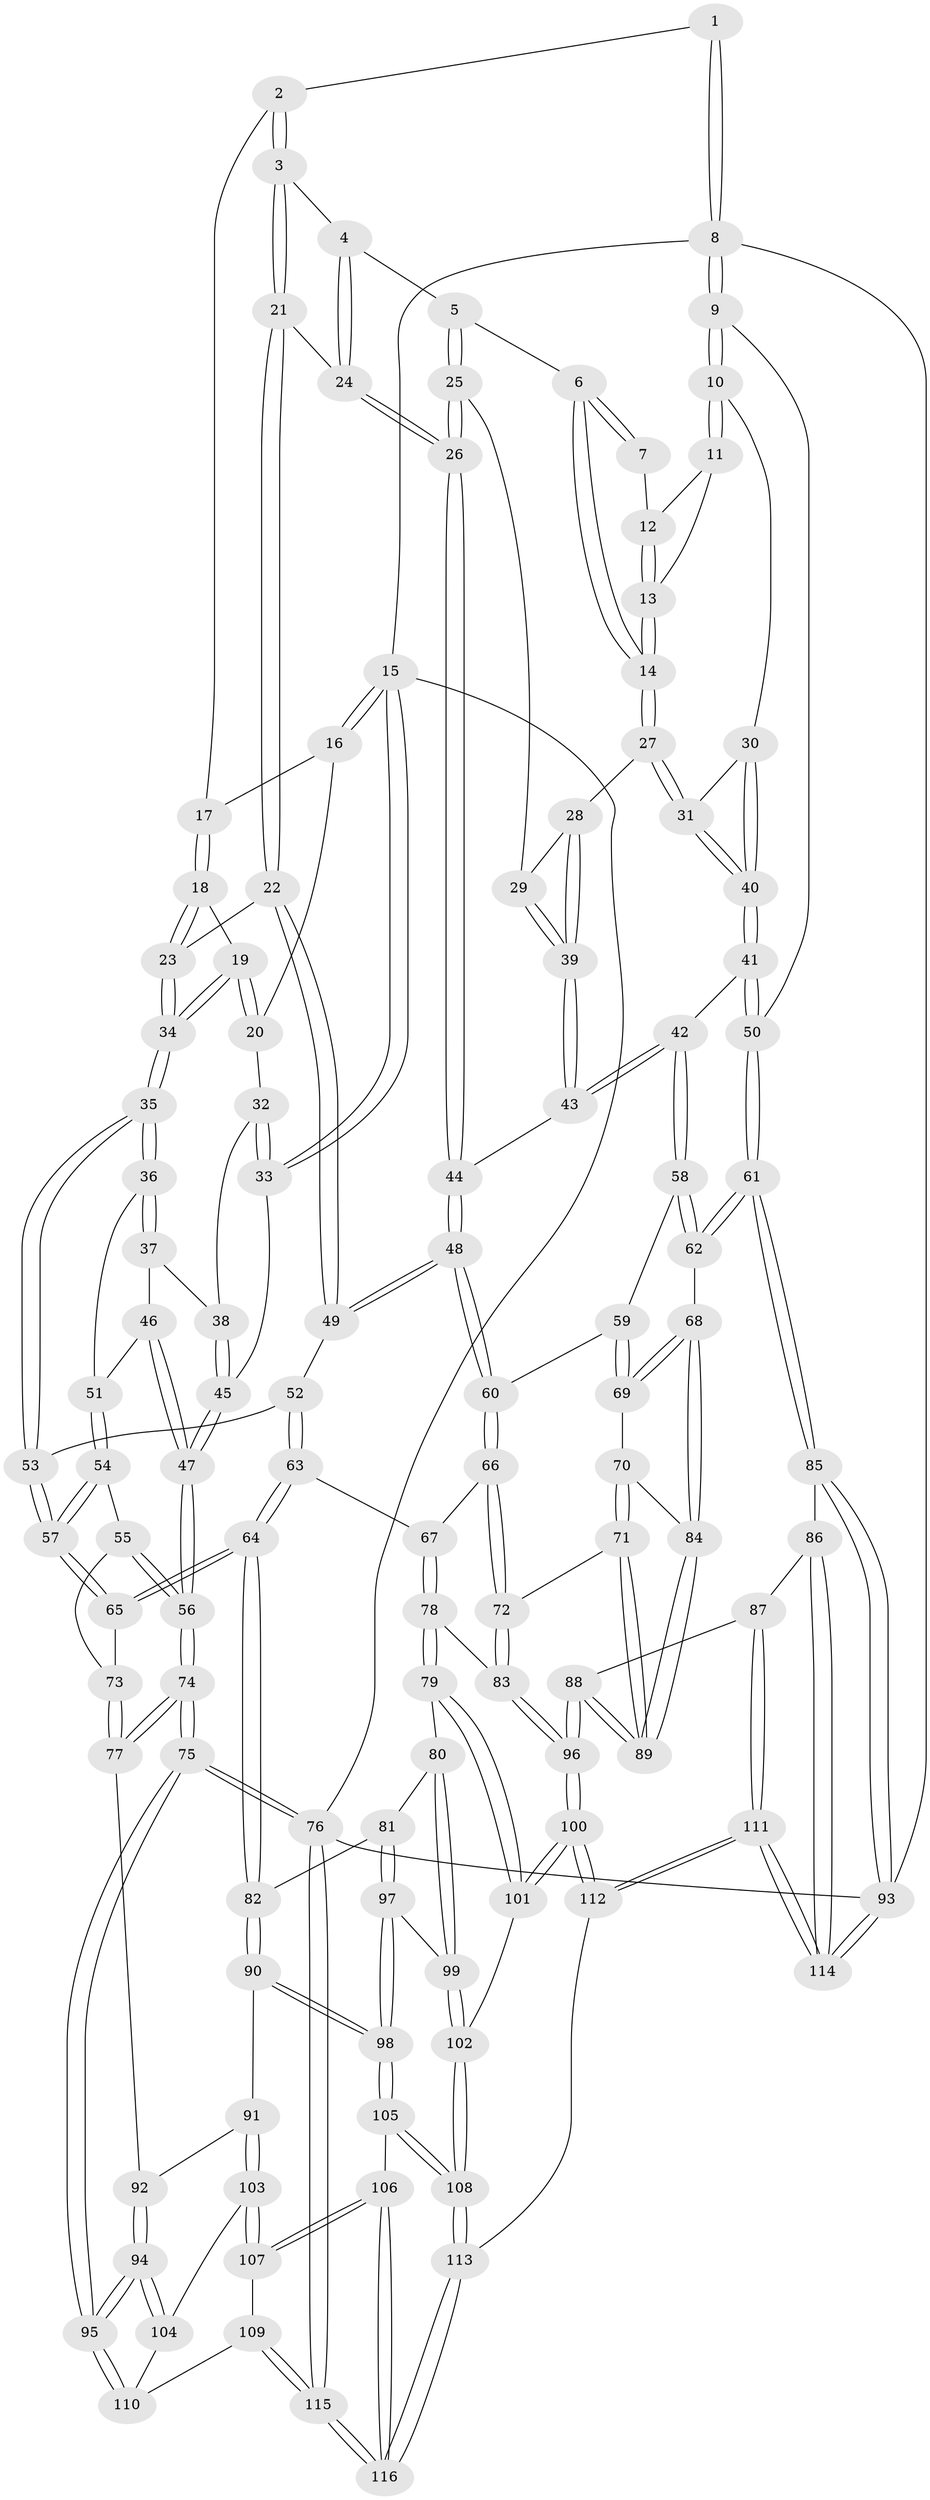 // Generated by graph-tools (version 1.1) at 2025/27/03/15/25 16:27:56]
// undirected, 116 vertices, 287 edges
graph export_dot {
graph [start="1"]
  node [color=gray90,style=filled];
  1 [pos="+0.7914049078001153+0"];
  2 [pos="+0.4704329091632595+0"];
  3 [pos="+0.5490367145432455+0.021644213760243676"];
  4 [pos="+0.6385451635444644+0.07574274439783833"];
  5 [pos="+0.7344051299569191+0.047715105739913576"];
  6 [pos="+0.7509428319832602+0.013449332685757494"];
  7 [pos="+0.7910968188719665+0"];
  8 [pos="+1+0"];
  9 [pos="+1+0.046039191667114614"];
  10 [pos="+1+0.09877150791098131"];
  11 [pos="+0.9789730068920531+0.09557513280820978"];
  12 [pos="+0.8869346116478477+0.042907176435274856"];
  13 [pos="+0.8781841169539365+0.12195568860098088"];
  14 [pos="+0.8654187700621263+0.1357537202066123"];
  15 [pos="+0+0"];
  16 [pos="+0.09891549803719421+0"];
  17 [pos="+0.39443119293692924+0"];
  18 [pos="+0.3854856687934475+0"];
  19 [pos="+0.24374255345049675+0.12205189566635304"];
  20 [pos="+0.20028746076415088+0.1154097839720659"];
  21 [pos="+0.5511500105969602+0.1869034755942057"];
  22 [pos="+0.4822985317743039+0.23565197359338635"];
  23 [pos="+0.41690374341229597+0.22243426805369365"];
  24 [pos="+0.5997843838157204+0.18196615908229405"];
  25 [pos="+0.7265962724010985+0.14871476578918083"];
  26 [pos="+0.6939920909905294+0.20090525438364468"];
  27 [pos="+0.864339738144414+0.1418130809837229"];
  28 [pos="+0.8396990546988866+0.1541643663460917"];
  29 [pos="+0.7980914537074263+0.15740125260805402"];
  30 [pos="+1+0.10821961255932933"];
  31 [pos="+0.9068609697626147+0.20001768164683525"];
  32 [pos="+0.19011512888986526+0.11904130702027779"];
  33 [pos="+0+0"];
  34 [pos="+0.3317418211991358+0.26140655633272397"];
  35 [pos="+0.3254162717531339+0.26926296949853507"];
  36 [pos="+0.31216453389779253+0.27215026473322274"];
  37 [pos="+0.17136763322773974+0.21928572499845428"];
  38 [pos="+0.13836500801574442+0.20144394482672956"];
  39 [pos="+0.8075688511882869+0.2666782738301399"];
  40 [pos="+0.8868367208931398+0.30212021305650044"];
  41 [pos="+0.874111420254193+0.33977189304814126"];
  42 [pos="+0.8640511313031946+0.34253228576281863"];
  43 [pos="+0.7976455325919285+0.322499772356659"];
  44 [pos="+0.7462196079986972+0.31799142352882376"];
  45 [pos="+0+0.2660810858856488"];
  46 [pos="+0.1488934863460655+0.31853888186881774"];
  47 [pos="+0+0.3114744098129035"];
  48 [pos="+0.659669092860204+0.3911277562866376"];
  49 [pos="+0.5597925564620574+0.3750909528072147"];
  50 [pos="+1+0.43271163567395243"];
  51 [pos="+0.21740632910272764+0.32803206563451065"];
  52 [pos="+0.5377046962618267+0.4025633136156069"];
  53 [pos="+0.343392126310917+0.3919545727179536"];
  54 [pos="+0.19287186514088667+0.41146644683597183"];
  55 [pos="+0.05422073522289011+0.47120877979204495"];
  56 [pos="+0+0.33971900927440474"];
  57 [pos="+0.33005294296342363+0.5274138833216457"];
  58 [pos="+0.8438542709901158+0.46701793944131076"];
  59 [pos="+0.7790328423919626+0.5178292892860036"];
  60 [pos="+0.6864832247485448+0.49869946555780376"];
  61 [pos="+1+0.5837436649353439"];
  62 [pos="+0.9548919957260686+0.581770067770161"];
  63 [pos="+0.47474471658751416+0.5329270207900897"];
  64 [pos="+0.34807893390758043+0.5662863972737485"];
  65 [pos="+0.3329459570263205+0.5426046139343926"];
  66 [pos="+0.6542493593030483+0.5575850693180809"];
  67 [pos="+0.5306491441766774+0.5653586702034199"];
  68 [pos="+0.907837290684434+0.6040834289407606"];
  69 [pos="+0.8014650569689412+0.577857182505913"];
  70 [pos="+0.7729941266983326+0.6223037092376239"];
  71 [pos="+0.742715099555176+0.6542361238122106"];
  72 [pos="+0.6865070836821029+0.6534003861052337"];
  73 [pos="+0.0880152791948585+0.5143819102989327"];
  74 [pos="+0+0.6585778810374558"];
  75 [pos="+0+0.9036735453573344"];
  76 [pos="+0+1"];
  77 [pos="+0.10075007446258573+0.6192370929452027"];
  78 [pos="+0.5631930952543125+0.7233170798490804"];
  79 [pos="+0.5518299759879643+0.7318914723424162"];
  80 [pos="+0.5150425267114732+0.7304093847144596"];
  81 [pos="+0.37722915751658076+0.6266069531914148"];
  82 [pos="+0.3460781640199437+0.5759769345326599"];
  83 [pos="+0.6451934994876267+0.7143299671885033"];
  84 [pos="+0.8721759157889207+0.6581471284910623"];
  85 [pos="+1+0.7344170068087742"];
  86 [pos="+0.9869067308233094+0.8177868551293799"];
  87 [pos="+0.9305723661554948+0.8192468165585273"];
  88 [pos="+0.8484166162000926+0.7990974404753175"];
  89 [pos="+0.8361031000838915+0.7413731146509183"];
  90 [pos="+0.222540017442127+0.7048150894229254"];
  91 [pos="+0.2167431936391603+0.705242949041362"];
  92 [pos="+0.11058135921097302+0.6419354690118285"];
  93 [pos="+1+1"];
  94 [pos="+0+0.8233288541749345"];
  95 [pos="+0+0.8665116522062432"];
  96 [pos="+0.7384067729897704+0.8645000574170683"];
  97 [pos="+0.392140882041368+0.7739544160111871"];
  98 [pos="+0.2873127015127841+0.8150470617015413"];
  99 [pos="+0.42986941720611693+0.7958954386196779"];
  100 [pos="+0.6708196738557005+1"];
  101 [pos="+0.5531116942702826+0.8661313034917029"];
  102 [pos="+0.4414894438334911+0.8618394215104718"];
  103 [pos="+0.12158739975386731+0.8036452553129685"];
  104 [pos="+0.11268468249000335+0.8070168244768434"];
  105 [pos="+0.2878724839124352+0.8816219353264227"];
  106 [pos="+0.2555031737024922+0.9033758262730094"];
  107 [pos="+0.22054841591602625+0.9013382179596614"];
  108 [pos="+0.38529108844755405+0.9294042210482191"];
  109 [pos="+0.15277273438300235+0.931046817130994"];
  110 [pos="+0.13244409470162183+0.909818096806098"];
  111 [pos="+0.7889983764320216+1"];
  112 [pos="+0.6676055037342968+1"];
  113 [pos="+0.47456123924926363+1"];
  114 [pos="+0.8897080377816626+1"];
  115 [pos="+0+1"];
  116 [pos="+0.19700814962987237+1"];
  1 -- 2;
  1 -- 8;
  1 -- 8;
  2 -- 3;
  2 -- 3;
  2 -- 17;
  3 -- 4;
  3 -- 21;
  3 -- 21;
  4 -- 5;
  4 -- 24;
  4 -- 24;
  5 -- 6;
  5 -- 25;
  5 -- 25;
  6 -- 7;
  6 -- 7;
  6 -- 14;
  6 -- 14;
  7 -- 12;
  8 -- 9;
  8 -- 9;
  8 -- 15;
  8 -- 93;
  9 -- 10;
  9 -- 10;
  9 -- 50;
  10 -- 11;
  10 -- 11;
  10 -- 30;
  11 -- 12;
  11 -- 13;
  12 -- 13;
  12 -- 13;
  13 -- 14;
  13 -- 14;
  14 -- 27;
  14 -- 27;
  15 -- 16;
  15 -- 16;
  15 -- 33;
  15 -- 33;
  15 -- 76;
  16 -- 17;
  16 -- 20;
  17 -- 18;
  17 -- 18;
  18 -- 19;
  18 -- 23;
  18 -- 23;
  19 -- 20;
  19 -- 20;
  19 -- 34;
  19 -- 34;
  20 -- 32;
  21 -- 22;
  21 -- 22;
  21 -- 24;
  22 -- 23;
  22 -- 49;
  22 -- 49;
  23 -- 34;
  23 -- 34;
  24 -- 26;
  24 -- 26;
  25 -- 26;
  25 -- 26;
  25 -- 29;
  26 -- 44;
  26 -- 44;
  27 -- 28;
  27 -- 31;
  27 -- 31;
  28 -- 29;
  28 -- 39;
  28 -- 39;
  29 -- 39;
  29 -- 39;
  30 -- 31;
  30 -- 40;
  30 -- 40;
  31 -- 40;
  31 -- 40;
  32 -- 33;
  32 -- 33;
  32 -- 38;
  33 -- 45;
  34 -- 35;
  34 -- 35;
  35 -- 36;
  35 -- 36;
  35 -- 53;
  35 -- 53;
  36 -- 37;
  36 -- 37;
  36 -- 51;
  37 -- 38;
  37 -- 46;
  38 -- 45;
  38 -- 45;
  39 -- 43;
  39 -- 43;
  40 -- 41;
  40 -- 41;
  41 -- 42;
  41 -- 50;
  41 -- 50;
  42 -- 43;
  42 -- 43;
  42 -- 58;
  42 -- 58;
  43 -- 44;
  44 -- 48;
  44 -- 48;
  45 -- 47;
  45 -- 47;
  46 -- 47;
  46 -- 47;
  46 -- 51;
  47 -- 56;
  47 -- 56;
  48 -- 49;
  48 -- 49;
  48 -- 60;
  48 -- 60;
  49 -- 52;
  50 -- 61;
  50 -- 61;
  51 -- 54;
  51 -- 54;
  52 -- 53;
  52 -- 63;
  52 -- 63;
  53 -- 57;
  53 -- 57;
  54 -- 55;
  54 -- 57;
  54 -- 57;
  55 -- 56;
  55 -- 56;
  55 -- 73;
  56 -- 74;
  56 -- 74;
  57 -- 65;
  57 -- 65;
  58 -- 59;
  58 -- 62;
  58 -- 62;
  59 -- 60;
  59 -- 69;
  59 -- 69;
  60 -- 66;
  60 -- 66;
  61 -- 62;
  61 -- 62;
  61 -- 85;
  61 -- 85;
  62 -- 68;
  63 -- 64;
  63 -- 64;
  63 -- 67;
  64 -- 65;
  64 -- 65;
  64 -- 82;
  64 -- 82;
  65 -- 73;
  66 -- 67;
  66 -- 72;
  66 -- 72;
  67 -- 78;
  67 -- 78;
  68 -- 69;
  68 -- 69;
  68 -- 84;
  68 -- 84;
  69 -- 70;
  70 -- 71;
  70 -- 71;
  70 -- 84;
  71 -- 72;
  71 -- 89;
  71 -- 89;
  72 -- 83;
  72 -- 83;
  73 -- 77;
  73 -- 77;
  74 -- 75;
  74 -- 75;
  74 -- 77;
  74 -- 77;
  75 -- 76;
  75 -- 76;
  75 -- 95;
  75 -- 95;
  76 -- 115;
  76 -- 115;
  76 -- 93;
  77 -- 92;
  78 -- 79;
  78 -- 79;
  78 -- 83;
  79 -- 80;
  79 -- 101;
  79 -- 101;
  80 -- 81;
  80 -- 99;
  80 -- 99;
  81 -- 82;
  81 -- 97;
  81 -- 97;
  82 -- 90;
  82 -- 90;
  83 -- 96;
  83 -- 96;
  84 -- 89;
  84 -- 89;
  85 -- 86;
  85 -- 93;
  85 -- 93;
  86 -- 87;
  86 -- 114;
  86 -- 114;
  87 -- 88;
  87 -- 111;
  87 -- 111;
  88 -- 89;
  88 -- 89;
  88 -- 96;
  88 -- 96;
  90 -- 91;
  90 -- 98;
  90 -- 98;
  91 -- 92;
  91 -- 103;
  91 -- 103;
  92 -- 94;
  92 -- 94;
  93 -- 114;
  93 -- 114;
  94 -- 95;
  94 -- 95;
  94 -- 104;
  94 -- 104;
  95 -- 110;
  95 -- 110;
  96 -- 100;
  96 -- 100;
  97 -- 98;
  97 -- 98;
  97 -- 99;
  98 -- 105;
  98 -- 105;
  99 -- 102;
  99 -- 102;
  100 -- 101;
  100 -- 101;
  100 -- 112;
  100 -- 112;
  101 -- 102;
  102 -- 108;
  102 -- 108;
  103 -- 104;
  103 -- 107;
  103 -- 107;
  104 -- 110;
  105 -- 106;
  105 -- 108;
  105 -- 108;
  106 -- 107;
  106 -- 107;
  106 -- 116;
  106 -- 116;
  107 -- 109;
  108 -- 113;
  108 -- 113;
  109 -- 110;
  109 -- 115;
  109 -- 115;
  111 -- 112;
  111 -- 112;
  111 -- 114;
  111 -- 114;
  112 -- 113;
  113 -- 116;
  113 -- 116;
  115 -- 116;
  115 -- 116;
}

